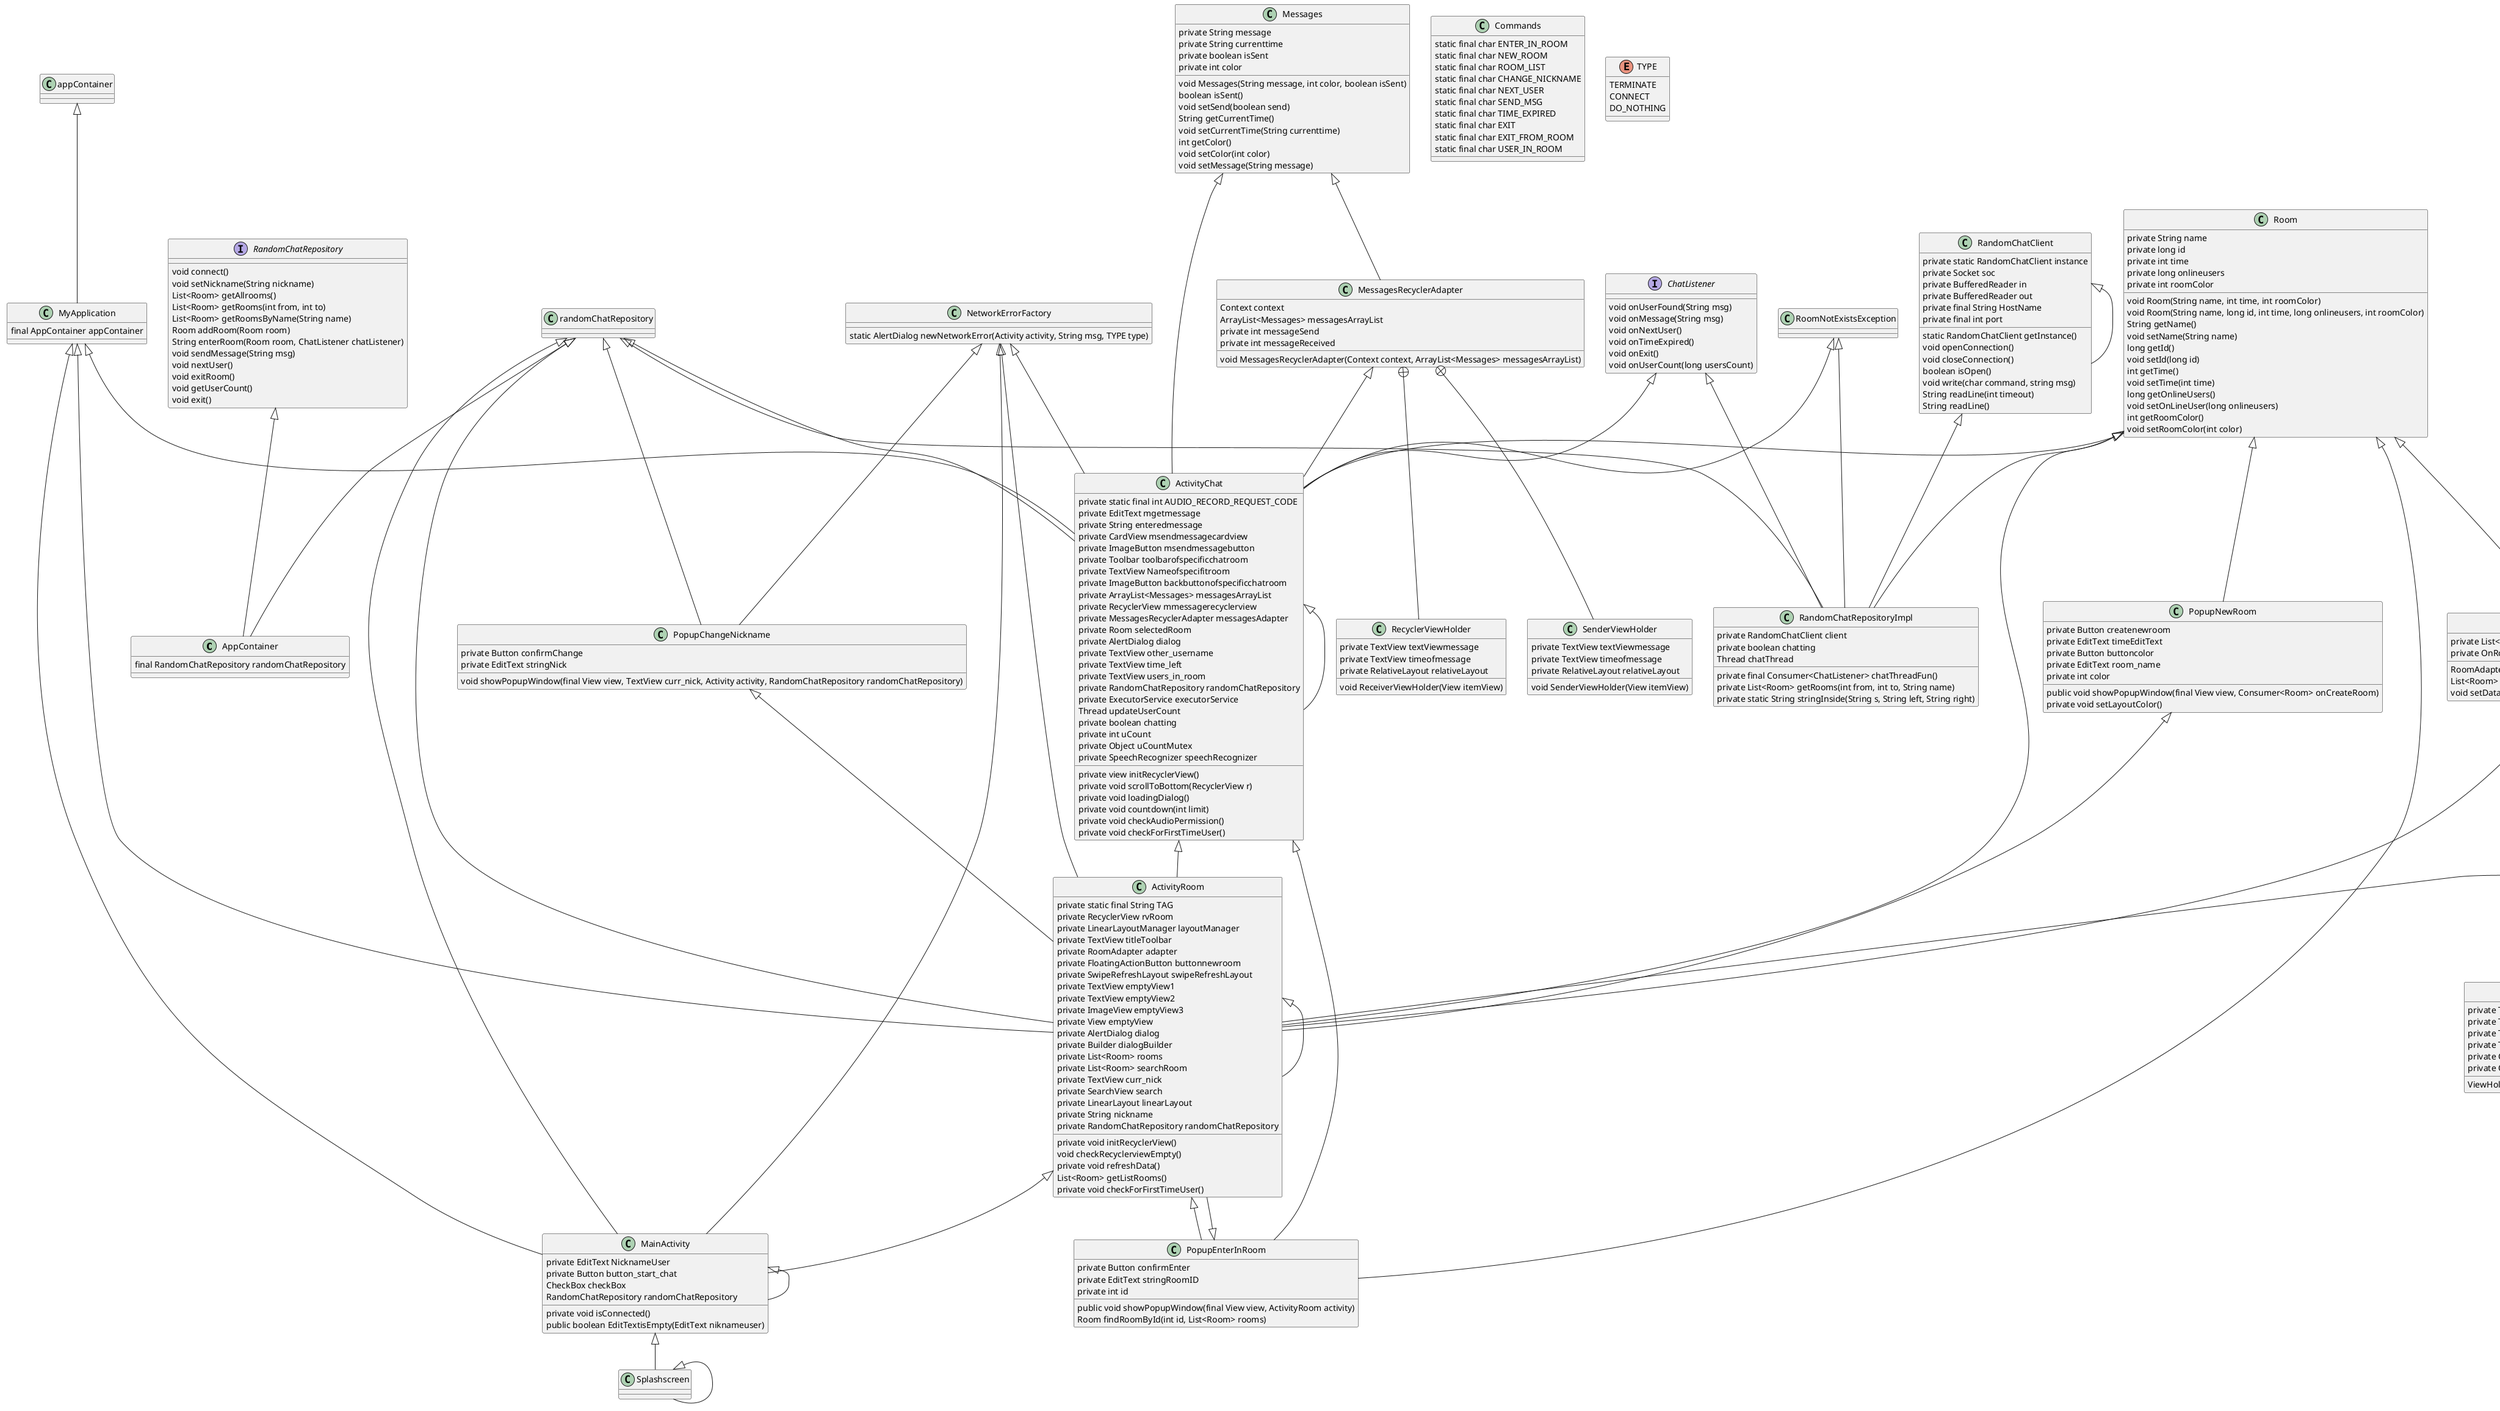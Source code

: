 @startuml
'https://plantuml.com/class-diagram

class AppContainer{
final RandomChatRepository randomChatRepository
}

class MyApplication{
final AppContainer appContainer
}

class Messages{
private String message
private String currenttime
private boolean isSent
private int color

void Messages(String message, int color, boolean isSent)
boolean isSent()
void setSend(boolean send)
String getCurrentTime()
void setCurrentTime(String currenttime)
int getColor()
void setColor(int color)
void setMessage(String message)
}

class Room{
private String name
private long id
private int time
private long onlineusers
private int roomColor

void Room(String name, int time, int roomColor)
void Room(String name, long id, int time, long onlineusers, int roomColor)
String getName()
void setName(String name)
long getId()
void setId(long id)
int getTime()
void setTime(int time)
long getOnlineUsers()
void setOnLineUser(long onlineusers)
int getRoomColor()
void setRoomColor(int color)
}

interface ChatListener{
void onUserFound(String msg)
void onMessage(String msg)
void onNextUser()
void onTimeExpired()
void onExit()
void onUserCount(long usersCount)
}

class Commands{
static final char ENTER_IN_ROOM
static final char NEW_ROOM
static final char ROOM_LIST
static final char CHANGE_NICKNAME
static final char NEXT_USER
static final char SEND_MSG
static final char TIME_EXPIRED
static final char EXIT
static final char EXIT_FROM_ROOM
static final char USER_IN_ROOM
}

class RandomChatClient{
private static RandomChatClient instance
private Socket soc
private BufferedReader in
private BufferedReader out
private final String HostName
private final int port

static RandomChatClient getInstance()
void openConnection()
void closeConnection()
boolean isOpen()
void write(char command, string msg)
String readLine(int timeout)
String readLine()
}

interface RandomChatRepository{
void connect()
void setNickname(String nickname)
List<Room> getAllrooms()
List<Room> getRooms(int from, int to)
List<Room> getRoomsByName(String name)
Room addRoom(Room room)
String enterRoom(Room room, ChatListener chatListener)
void sendMessage(String msg)
void nextUser()
void exitRoom()
void getUserCount()
void exit()
}

class RandomChatRepositoryImpl{
private RandomChatClient client
private boolean chatting
Thread chatThread

private final Consumer<ChatListener> chatThreadFun()
private List<Room> getRooms(int from, int to, String name)
private static String stringInside(String s, String left, String right)
}

class RoomNotExistsException{

}

class ActivityChat{
private static final int AUDIO_RECORD_REQUEST_CODE
private EditText mgetmessage
private String enteredmessage
private CardView msendmessagecardview
private ImageButton msendmessagebutton
private Toolbar toolbarofspecificchatroom
private TextView Nameofspecifitroom
private ImageButton backbuttonofspecificchatroom
private ArrayList<Messages> messagesArrayList
private RecyclerView mmessagerecyclerview
private MessagesRecyclerAdapter messagesAdapter
private Room selectedRoom
private AlertDialog dialog
private TextView other_username
private TextView time_left
private TextView users_in_room
private RandomChatRepository randomChatRepository
private ExecutorService executorService
Thread updateUserCount
private boolean chatting
private int uCount
private Object uCountMutex
private SpeechRecognizer speechRecognizer

private view initRecyclerView()
private void scrollToBottom(RecyclerView r)
private void loadingDialog()
private void countdown(int limit)
private void checkAudioPermission()
private void checkForFirstTimeUser()
}

class MessagesRecyclerAdapter{
Context context
ArrayList<Messages> messagesArrayList
private int messageSend
private int messageReceived

void MessagesRecyclerAdapter(Context context, ArrayList<Messages> messagesArrayList)
}

class RecyclerViewHolder{
private TextView textViewmessage
private TextView timeofmessage
private RelativeLayout relativeLayout

void ReceiverViewHolder(View itemView)
}

class SenderViewHolder{
private TextView textViewmessage
private TextView timeofmessage
private RelativeLayout relativeLayout

void SenderViewHolder(View itemView)
}

class ActivityRoom{
private static final String TAG
private RecyclerView rvRoom
private LinearLayoutManager layoutManager
private TextView titleToolbar
private RoomAdapter adapter
private FloatingActionButton buttonnewroom
private SwipeRefreshLayout swipeRefreshLayout
private TextView emptyView1
private TextView emptyView2
private ImageView emptyView3
private View emptyView
private AlertDialog dialog
private Builder dialogBuilder
private List<Room> rooms
private List<Room> searchRoom
private TextView curr_nick
private SearchView search
private LinearLayout linearLayout
private String nickname
private RandomChatRepository randomChatRepository

private void initRecyclerView()
void checkRecyclerviewEmpty()
private void refreshData()
List<Room> getListRooms()
private void checkForFirstTimeUser()
}

class MainActivity{
private EditText NicknameUser
private Button button_start_chat
CheckBox checkBox
RandomChatRepository randomChatRepository

private void isConnected()
public boolean EditTextisEmpty(EditText niknameuser)
}

class NetworkErrorFactory{
static AlertDialog newNetworkError(Activity activity, String msg, TYPE type)
}

enum TYPE{
TERMINATE
CONNECT
DO_NOTHING
}

class PopupChangeNickname{
private Button confirmChange
private EditText stringNick

void showPopupWindow(final View view, TextView curr_nick, Activity activity, RandomChatRepository randomChatRepository)
}

class PopupEnterInRoom{
private Button confirmEnter
private EditText stringRoomID
private int id

public void showPopupWindow(final View view, ActivityRoom activity)
Room findRoomById(int id, List<Room> rooms)
}

class PopupNewRoom{
private Button createnewroom
private EditText timeEditText
private Button buttoncolor
private EditText room_name
private int color

public void showPopupWindow(final View view, Consumer<Room> onCreateRoom)
private void setLayoutColor()
}

class RoomAdapter{
private List<Room> rooms
private OnRoomListener nOnRoomListener

RoomAdapter(List<Room> rooms, OnRoomListener nOnRoomListener)
List<Room> getData()
void setData(List<Room> rooms)
}

interface OnRoomListener{
void OnRoomClick(int position)
}

class ViewHolder{
private TextView roomName
private TextView roomid
private TextView time
private TextView onlineuser
private CardView cardView
private OnRoomListener onRoomListener

ViewHolder(View itemView, OnRoomListener onRoomListener)
}

class Splashscreen{

}

OnRoomListener <|-- RoomAdapter
RoomAdapter +-- ViewHolder
OnRoomListener <|-- ActivityRoom
ChatListener <|-- ActivityChat
ChatListener <|-- RandomChatRepositoryImpl
randomChatRepository <|-- AppContainer
randomChatRepository <|-- ActivityChat
randomChatRepository <|-- ActivityRoom
randomChatRepository <|-- PopupChangeNickname
randomChatRepository <|-- RandomChatRepositoryImpl
randomChatRepository <|-- MainActivity
appContainer <|-- MyApplication
MyApplication <|-- ActivityChat
MyApplication <|-- ActivityRoom
MyApplication <|-- MainActivity
Messages <|-- ActivityChat
Messages <|-- MessagesRecyclerAdapter
Room <|-- ActivityChat
Room <|-- PopupEnterInRoom
Room <|-- ActivityRoom
Room <|-- PopupNewRoom
Room <|-- RoomAdapter
Room <|-- RandomChatRepositoryImpl
RandomChatClient <|-- RandomChatClient
RandomChatClient <|-- RandomChatRepositoryImpl
RandomChatRepository <|-- AppContainer
RoomNotExistsException <|-- ActivityChat
RoomNotExistsException <|-- RandomChatRepositoryImpl
ActivityChat <|-- ActivityChat
ActivityChat <|-- PopupEnterInRoom
ActivityChat <|-- ActivityRoom
MessagesRecyclerAdapter +-- SenderViewHolder
MessagesRecyclerAdapter +-- RecyclerViewHolder
MessagesRecyclerAdapter <|-- ActivityChat
ActivityRoom <|-- ActivityRoom
ActivityRoom <|-- MainActivity
ActivityRoom <|-- PopupEnterInRoom
MainActivity <|-- MainActivity
MainActivity <|-- Splashscreen
NetworkErrorFactory <|-- ActivityChat
NetworkErrorFactory <|-- ActivityRoom
NetworkErrorFactory <|-- MainActivity
NetworkErrorFactory <|-- PopupChangeNickname
PopupChangeNickname <|-- ActivityRoom
PopupEnterInRoom <|-- ActivityRoom
PopupNewRoom <|-- ActivityRoom
RoomAdapter <|-- RoomAdapter
RoomAdapter <|-- ActivityRoom
Splashscreen <|-- Splashscreen
@enduml